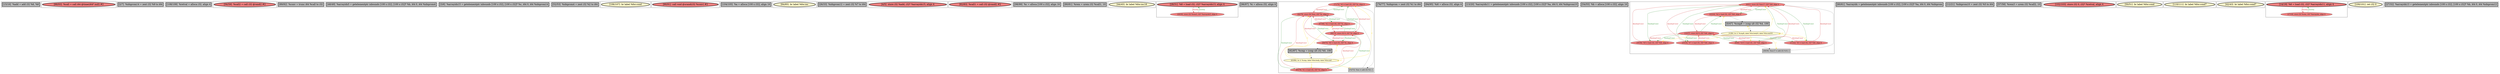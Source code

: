 
digraph G {





subgraph cluster36 {


node204 [penwidth=3.0,fontsize=20,fillcolor=grey,label="[15/16]  %add = add i32 %6, %8",shape=rectangle,style=filled ]



}

subgraph cluster15 {


node165 [penwidth=3.0,fontsize=20,fillcolor=lightcoral,label="[88/93]  %call = call i64 @time(i64* null) #2",shape=ellipse,style=filled ]



}

subgraph cluster35 {


node203 [penwidth=3.0,fontsize=20,fillcolor=grey,label="[2/7]  %idxprom14 = zext i32 %9 to i64",shape=rectangle,style=filled ]



}

subgraph cluster11 {


node161 [penwidth=3.0,fontsize=20,fillcolor=grey,label="[108/109]  %retval = alloca i32, align 4",shape=rectangle,style=filled ]



}

subgraph cluster19 {


node177 [penwidth=3.0,fontsize=20,fillcolor=lightcoral,label="[56/59]  %call2 = call i32 @rand() #2",shape=ellipse,style=filled ]



}

subgraph cluster9 {


node159 [penwidth=3.0,fontsize=20,fillcolor=grey,label="[89/92]  %conv = trunc i64 %call to i32",shape=rectangle,style=filled ]



}

subgraph cluster8 {


node158 [penwidth=3.0,fontsize=20,fillcolor=grey,label="[48/49]  %arrayidx5 = getelementptr inbounds [100 x i32], [100 x i32]* %b, i64 0, i64 %idxprom4",shape=rectangle,style=filled ]



}

subgraph cluster10 {


node160 [penwidth=3.0,fontsize=20,fillcolor=grey,label="[3/6]  %arrayidx15 = getelementptr inbounds [100 x i32], [100 x i32]* %c, i64 0, i64 %idxprom14",shape=rectangle,style=filled ]



}

subgraph cluster23 {


node182 [penwidth=3.0,fontsize=20,fillcolor=grey,label="[52/53]  %idxprom4 = zext i32 %2 to i64",shape=rectangle,style=filled ]



}

subgraph cluster7 {


node157 [penwidth=3.0,fontsize=20,fillcolor=lemonchiffon,label="[106/107]  br label %for.cond",shape=ellipse,style=filled ]



}

subgraph cluster14 {


node164 [penwidth=3.0,fontsize=20,fillcolor=lightcoral,label="[90/91]  call void @srand(i32 %conv) #2",shape=ellipse,style=filled ]



}

subgraph cluster6 {


node156 [penwidth=3.0,fontsize=20,fillcolor=grey,label="[104/105]  %a = alloca [100 x i32], align 16",shape=rectangle,style=filled ]



}

subgraph cluster30 {


node198 [penwidth=3.0,fontsize=20,fillcolor=lemonchiffon,label="[84/85]  br label %for.inc",shape=ellipse,style=filled ]



}

subgraph cluster31 {


node199 [penwidth=3.0,fontsize=20,fillcolor=grey,label="[26/33]  %idxprom12 = zext i32 %7 to i64",shape=rectangle,style=filled ]



}

subgraph cluster0 {


node149 [penwidth=3.0,fontsize=20,fillcolor=lightcoral,label="[4/5]  store i32 %add, i32* %arrayidx15, align 4",shape=ellipse,style=filled ]



}

subgraph cluster13 {


node163 [penwidth=3.0,fontsize=20,fillcolor=lightcoral,label="[82/83]  %call1 = call i32 @rand() #2",shape=ellipse,style=filled ]



}

subgraph cluster5 {


node155 [penwidth=3.0,fontsize=20,fillcolor=grey,label="[98/99]  %c = alloca [100 x i32], align 16",shape=rectangle,style=filled ]



}

subgraph cluster1 {


node150 [penwidth=3.0,fontsize=20,fillcolor=grey,label="[80/81]  %rem = urem i32 %call1, 10",shape=rectangle,style=filled ]



}

subgraph cluster32 {


node200 [penwidth=3.0,fontsize=20,fillcolor=lemonchiffon,label="[44/45]  br label %for.inc16",shape=ellipse,style=filled ]



}

subgraph cluster3 {


node153 [penwidth=3.0,fontsize=20,fillcolor=lightcoral,label="[28/31]  %8 = load i32, i32* %arrayidx13, align 4",shape=ellipse,style=filled ]
node152 [fillcolor=lightcoral,label="[29/30]  store i32 %rem3, i32* %arrayidx5, align 4",shape=ellipse,style=filled ]

node152->node153 [style=solid,color=forestgreen,label="T|indep",penwidth=1.0,fontcolor=forestgreen ]
node153->node152 [style=solid,color=firebrick3,label="A|indep",penwidth=1.0,fontcolor=firebrick3 ]


}

subgraph cluster4 {


node154 [penwidth=3.0,fontsize=20,fillcolor=grey,label="[96/97]  %i = alloca i32, align 4",shape=rectangle,style=filled ]



}

subgraph cluster17 {


node175 [fillcolor=lightcoral,label="[71/74]  %3 = load i32, i32* %i, align 4",shape=ellipse,style=filled ]
node174 [fillcolor=lightcoral,label="[64/79]  store i32 %inc, i32* %i, align 4",shape=ellipse,style=filled ]
node173 [fillcolor=lightcoral,label="[65/78]  %1 = load i32, i32* %i, align 4",shape=ellipse,style=filled ]
node168 [fillcolor=lemonchiffon,label="[63/86]  br i1 %cmp, label %for.body, label %for.end",shape=ellipse,style=filled ]
node167 [fillcolor=grey,label="[72/73]  %inc = add i32 %3, 1",shape=rectangle,style=filled ]
node169 [fillcolor=lightcoral,label="[69/70]  %0 = load i32, i32* %i, align 4",shape=ellipse,style=filled ]
node170 [fillcolor=lightcoral,label="[67/68]  %2 = load i32, i32* %i, align 4",shape=ellipse,style=filled ]
node172 [fillcolor=lightcoral,label="[66/75]  store i32 0, i32* %i, align 4",shape=ellipse,style=filled ]
node171 [penwidth=3.0,fontsize=20,fillcolor=grey,label="[62/87]  %cmp = icmp ult i32 %0, 100",shape=rectangle,style=filled ]

node169->node174 [style=solid,color=firebrick3,label="A|indep|Const",penwidth=1.0,fontcolor=firebrick3 ]
node168->node173 [style=solid,color=gold,label="C",penwidth=1.0,fontcolor=gold ]
node169->node171 [style=solid,color=black,label="",penwidth=0.5,fontcolor=black ]
node168->node174 [style=solid,color=gold,label="C",penwidth=1.0,fontcolor=gold ]
node170->node172 [style=solid,color=firebrick3,label="A|indep|Const",penwidth=1.0,fontcolor=firebrick3 ]
node168->node175 [style=solid,color=gold,label="C",penwidth=1.0,fontcolor=gold ]
node173->node172 [style=solid,color=firebrick3,label="A|indep|Const",penwidth=1.0,fontcolor=firebrick3 ]
node172->node173 [style=solid,color=forestgreen,label="T|indep|Const",penwidth=1.0,fontcolor=forestgreen ]
node175->node172 [style=solid,color=firebrick3,label="A|indep|Const",penwidth=1.0,fontcolor=firebrick3 ]
node168->node170 [style=solid,color=gold,label="C",penwidth=1.0,fontcolor=gold ]
node174->node170 [style=solid,color=forestgreen,label="T|indep|Const",penwidth=1.0,fontcolor=forestgreen ]
node174->node173 [style=solid,color=forestgreen,label="T|indep|Const",penwidth=1.0,fontcolor=forestgreen ]
node170->node174 [style=solid,color=firebrick3,label="A|indep|Const",penwidth=1.0,fontcolor=firebrick3 ]
node175->node174 [style=solid,color=firebrick3,label="A|indep|Const",penwidth=1.0,fontcolor=firebrick3 ]
node173->node174 [style=solid,color=firebrick3,label="A|indep|Const",penwidth=1.0,fontcolor=firebrick3 ]
node172->node175 [style=solid,color=forestgreen,label="T|indep|Const",penwidth=1.0,fontcolor=forestgreen ]
node174->node169 [style=solid,color=forestgreen,label="T|indep|Const",penwidth=1.0,fontcolor=forestgreen ]
node168->node171 [style=solid,color=gold,label="C",penwidth=1.0,fontcolor=gold ]
node172->node169 [style=solid,color=forestgreen,label="T|indep|Const",penwidth=1.0,fontcolor=forestgreen ]
node172->node170 [style=solid,color=forestgreen,label="T|indep|Const",penwidth=1.0,fontcolor=forestgreen ]
node174->node175 [style=solid,color=forestgreen,label="T|indep|Const",penwidth=1.0,fontcolor=forestgreen ]
node168->node167 [style=solid,color=gold,label="C",penwidth=1.0,fontcolor=gold ]
node168->node169 [style=solid,color=gold,label="C",penwidth=1.0,fontcolor=gold ]
node171->node168 [style=solid,color=black,label="",penwidth=0.5,fontcolor=black ]
node169->node172 [style=solid,color=firebrick3,label="A|indep|Const",penwidth=1.0,fontcolor=firebrick3 ]
node175->node167 [style=solid,color=black,label="",penwidth=0.5,fontcolor=black ]
node168->node168 [style=solid,color=gold,label="C",penwidth=1.0,fontcolor=gold ]
node167->node174 [style=solid,color=black,label="",penwidth=0.5,fontcolor=black ]


}

subgraph cluster16 {


node166 [penwidth=3.0,fontsize=20,fillcolor=grey,label="[76/77]  %idxprom = zext i32 %1 to i64",shape=rectangle,style=filled ]



}

subgraph cluster2 {


node151 [penwidth=3.0,fontsize=20,fillcolor=grey,label="[94/95]  %i6 = alloca i32, align 4",shape=rectangle,style=filled ]



}

subgraph cluster34 {


node202 [penwidth=3.0,fontsize=20,fillcolor=grey,label="[13/20]  %arrayidx11 = getelementptr inbounds [100 x i32], [100 x i32]* %a, i64 0, i64 %idxprom10",shape=rectangle,style=filled ]



}

subgraph cluster22 {


node181 [penwidth=3.0,fontsize=20,fillcolor=grey,label="[54/55]  %b = alloca [100 x i32], align 16",shape=rectangle,style=filled ]



}

subgraph cluster25 {


node193 [fillcolor=lightcoral,label="[8/41]  store i32 %inc17, i32* %i6, align 4",shape=ellipse,style=filled ]
node192 [fillcolor=lightcoral,label="[23/24]  %4 = load i32, i32* %i6, align 4",shape=ellipse,style=filled ]
node191 [fillcolor=lemonchiffon,label="[1/46]  br i1 %cmp8, label %for.body9, label %for.end18",shape=ellipse,style=filled ]
node185 [fillcolor=lightcoral,label="[35/36]  %9 = load i32, i32* %i6, align 4",shape=ellipse,style=filled ]
node184 [fillcolor=grey,label="[38/39]  %inc17 = add i32 %10, 1",shape=rectangle,style=filled ]
node190 [fillcolor=lightcoral,label="[25/34]  %7 = load i32, i32* %i6, align 4",shape=ellipse,style=filled ]
node186 [fillcolor=lightcoral,label="[11/22]  %5 = load i32, i32* %i6, align 4",shape=ellipse,style=filled ]
node187 [penwidth=3.0,fontsize=20,fillcolor=grey,label="[0/47]  %cmp8 = icmp ult i32 %4, 100",shape=rectangle,style=filled ]
node189 [fillcolor=lightcoral,label="[10/37]  store i32 0, i32* %i6, align 4",shape=ellipse,style=filled ]
node188 [fillcolor=lightcoral,label="[9/40]  %10 = load i32, i32* %i6, align 4",shape=ellipse,style=filled ]

node189->node192 [style=solid,color=forestgreen,label="T|indep|Const",penwidth=1.0,fontcolor=forestgreen ]
node189->node185 [style=solid,color=forestgreen,label="T|indep|Const",penwidth=1.0,fontcolor=forestgreen ]
node192->node189 [style=solid,color=firebrick3,label="A|indep|Const",penwidth=1.0,fontcolor=firebrick3 ]
node189->node190 [style=solid,color=forestgreen,label="T|indep|Const",penwidth=1.0,fontcolor=forestgreen ]
node192->node193 [style=solid,color=firebrick3,label="A|indep|Const",penwidth=1.0,fontcolor=firebrick3 ]
node184->node193 [style=solid,color=black,label="",penwidth=0.5,fontcolor=black ]
node189->node188 [style=solid,color=forestgreen,label="T|indep|Const",penwidth=1.0,fontcolor=forestgreen ]
node185->node193 [style=solid,color=firebrick3,label="A|indep|Const",penwidth=1.0,fontcolor=firebrick3 ]
node188->node189 [style=solid,color=firebrick3,label="A|indep|Const",penwidth=1.0,fontcolor=firebrick3 ]
node191->node185 [style=solid,color=gold,label="C",penwidth=1.0,fontcolor=gold ]
node191->node187 [style=solid,color=gold,label="C",penwidth=1.0,fontcolor=gold ]
node190->node189 [style=solid,color=firebrick3,label="A|indep|Const",penwidth=1.0,fontcolor=firebrick3 ]
node191->node186 [style=solid,color=gold,label="C",penwidth=1.0,fontcolor=gold ]
node193->node188 [style=solid,color=forestgreen,label="T|indep|Const",penwidth=1.0,fontcolor=forestgreen ]
node191->node188 [style=solid,color=gold,label="C",penwidth=1.0,fontcolor=gold ]
node191->node192 [style=solid,color=gold,label="C",penwidth=1.0,fontcolor=gold ]
node193->node192 [style=solid,color=forestgreen,label="T|indep|Const",penwidth=1.0,fontcolor=forestgreen ]
node186->node193 [style=solid,color=firebrick3,label="A|indep|Const",penwidth=1.0,fontcolor=firebrick3 ]
node191->node190 [style=solid,color=gold,label="C",penwidth=1.0,fontcolor=gold ]
node193->node190 [style=solid,color=forestgreen,label="T|indep|Const",penwidth=1.0,fontcolor=forestgreen ]
node191->node193 [style=solid,color=gold,label="C",penwidth=1.0,fontcolor=gold ]
node188->node184 [style=solid,color=black,label="",penwidth=0.5,fontcolor=black ]
node193->node186 [style=solid,color=forestgreen,label="T|indep|Const",penwidth=1.0,fontcolor=forestgreen ]
node190->node193 [style=solid,color=firebrick3,label="A|indep|Const",penwidth=1.0,fontcolor=firebrick3 ]
node191->node191 [style=solid,color=gold,label="C",penwidth=1.0,fontcolor=gold ]
node186->node189 [style=solid,color=firebrick3,label="A|indep|Const",penwidth=1.0,fontcolor=firebrick3 ]
node185->node189 [style=solid,color=firebrick3,label="A|indep|Const",penwidth=1.0,fontcolor=firebrick3 ]
node187->node191 [style=solid,color=black,label="",penwidth=0.5,fontcolor=black ]
node191->node184 [style=solid,color=gold,label="C",penwidth=1.0,fontcolor=gold ]
node188->node193 [style=solid,color=firebrick3,label="A|indep|Const",penwidth=1.0,fontcolor=firebrick3 ]
node192->node187 [style=solid,color=black,label="",penwidth=0.5,fontcolor=black ]
node189->node186 [style=solid,color=forestgreen,label="T|indep|Const",penwidth=1.0,fontcolor=forestgreen ]
node193->node185 [style=solid,color=forestgreen,label="T|indep|Const",penwidth=1.0,fontcolor=forestgreen ]


}

subgraph cluster18 {


node176 [penwidth=3.0,fontsize=20,fillcolor=grey,label="[60/61]  %arrayidx = getelementptr inbounds [100 x i32], [100 x i32]* %a, i64 0, i64 %idxprom",shape=rectangle,style=filled ]



}

subgraph cluster29 {


node197 [penwidth=3.0,fontsize=20,fillcolor=grey,label="[12/21]  %idxprom10 = zext i32 %5 to i64",shape=rectangle,style=filled ]



}

subgraph cluster20 {


node178 [penwidth=3.0,fontsize=20,fillcolor=grey,label="[57/58]  %rem3 = urem i32 %call2, 10",shape=rectangle,style=filled ]



}

subgraph cluster26 {


node194 [penwidth=3.0,fontsize=20,fillcolor=lightcoral,label="[102/103]  store i32 0, i32* %retval, align 4",shape=ellipse,style=filled ]



}

subgraph cluster24 {


node183 [penwidth=3.0,fontsize=20,fillcolor=lemonchiffon,label="[50/51]  br label %for.cond",shape=ellipse,style=filled ]



}

subgraph cluster28 {


node196 [penwidth=3.0,fontsize=20,fillcolor=lemonchiffon,label="[110/111]  br label %for.cond7",shape=ellipse,style=filled ]



}

subgraph cluster27 {


node195 [penwidth=3.0,fontsize=20,fillcolor=lemonchiffon,label="[42/43]  br label %for.cond7",shape=ellipse,style=filled ]



}

subgraph cluster21 {


node180 [penwidth=3.0,fontsize=20,fillcolor=lightcoral,label="[14/19]  %6 = load i32, i32* %arrayidx11, align 4",shape=ellipse,style=filled ]
node179 [fillcolor=lightcoral,label="[17/18]  store i32 %rem, i32* %arrayidx, align 4",shape=ellipse,style=filled ]

node179->node180 [style=solid,color=forestgreen,label="T|indep",penwidth=1.0,fontcolor=forestgreen ]
node180->node179 [style=solid,color=firebrick3,label="A|indep",penwidth=1.0,fontcolor=firebrick3 ]


}

subgraph cluster12 {


node162 [penwidth=3.0,fontsize=20,fillcolor=lemonchiffon,label="[100/101]  ret i32 0",shape=ellipse,style=filled ]



}

subgraph cluster33 {


node201 [penwidth=3.0,fontsize=20,fillcolor=grey,label="[27/32]  %arrayidx13 = getelementptr inbounds [100 x i32], [100 x i32]* %b, i64 0, i64 %idxprom12",shape=rectangle,style=filled ]



}

}

